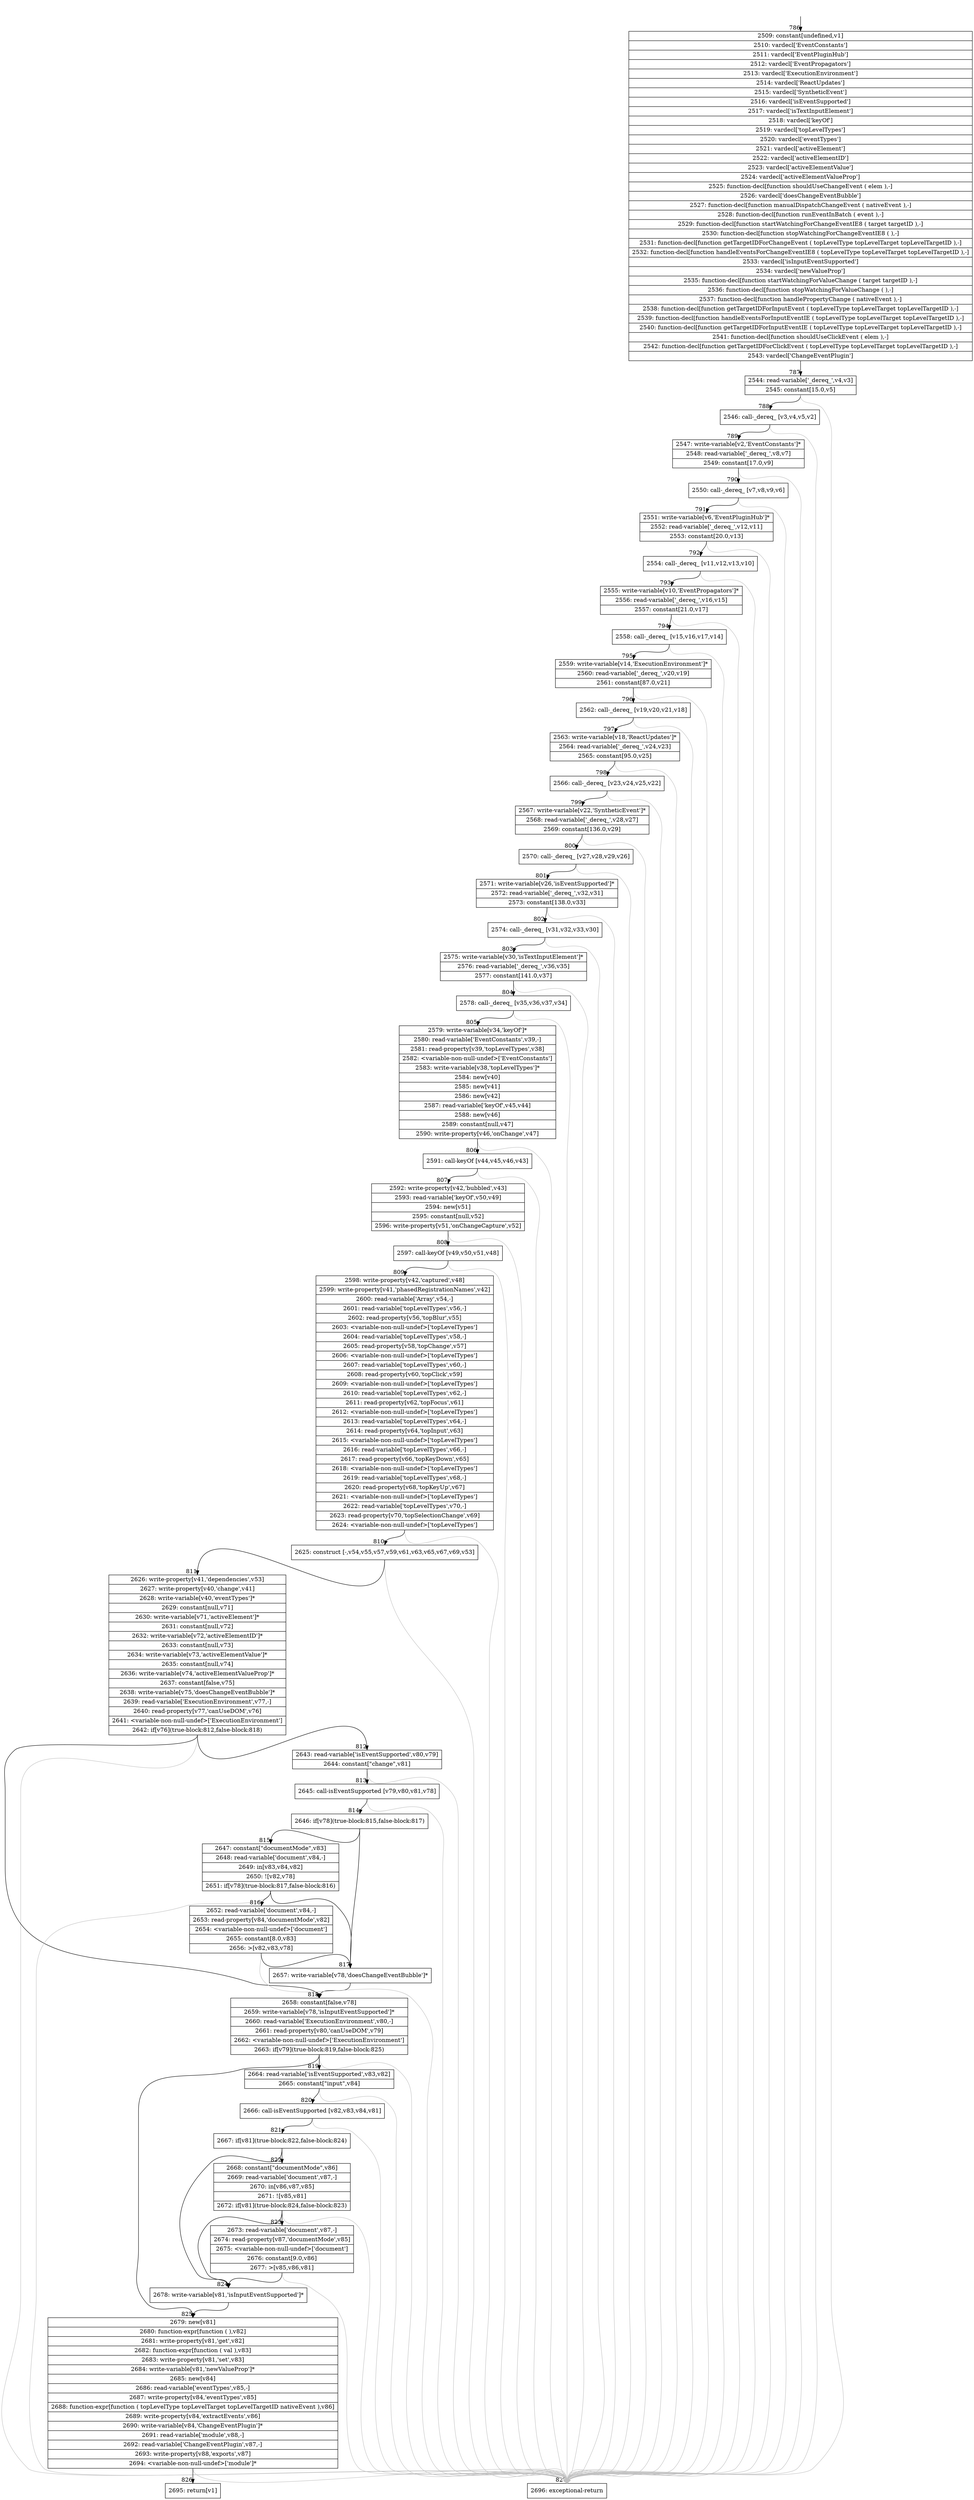 digraph {
rankdir="TD"
BB_entry41[shape=none,label=""];
BB_entry41 -> BB786 [tailport=s, headport=n, headlabel="    786"]
BB786 [shape=record label="{2509: constant[undefined,v1]|2510: vardecl['EventConstants']|2511: vardecl['EventPluginHub']|2512: vardecl['EventPropagators']|2513: vardecl['ExecutionEnvironment']|2514: vardecl['ReactUpdates']|2515: vardecl['SyntheticEvent']|2516: vardecl['isEventSupported']|2517: vardecl['isTextInputElement']|2518: vardecl['keyOf']|2519: vardecl['topLevelTypes']|2520: vardecl['eventTypes']|2521: vardecl['activeElement']|2522: vardecl['activeElementID']|2523: vardecl['activeElementValue']|2524: vardecl['activeElementValueProp']|2525: function-decl[function shouldUseChangeEvent ( elem ),-]|2526: vardecl['doesChangeEventBubble']|2527: function-decl[function manualDispatchChangeEvent ( nativeEvent ),-]|2528: function-decl[function runEventInBatch ( event ),-]|2529: function-decl[function startWatchingForChangeEventIE8 ( target targetID ),-]|2530: function-decl[function stopWatchingForChangeEventIE8 ( ),-]|2531: function-decl[function getTargetIDForChangeEvent ( topLevelType topLevelTarget topLevelTargetID ),-]|2532: function-decl[function handleEventsForChangeEventIE8 ( topLevelType topLevelTarget topLevelTargetID ),-]|2533: vardecl['isInputEventSupported']|2534: vardecl['newValueProp']|2535: function-decl[function startWatchingForValueChange ( target targetID ),-]|2536: function-decl[function stopWatchingForValueChange ( ),-]|2537: function-decl[function handlePropertyChange ( nativeEvent ),-]|2538: function-decl[function getTargetIDForInputEvent ( topLevelType topLevelTarget topLevelTargetID ),-]|2539: function-decl[function handleEventsForInputEventIE ( topLevelType topLevelTarget topLevelTargetID ),-]|2540: function-decl[function getTargetIDForInputEventIE ( topLevelType topLevelTarget topLevelTargetID ),-]|2541: function-decl[function shouldUseClickEvent ( elem ),-]|2542: function-decl[function getTargetIDForClickEvent ( topLevelType topLevelTarget topLevelTargetID ),-]|2543: vardecl['ChangeEventPlugin']}" ] 
BB786 -> BB787 [tailport=s, headport=n, headlabel="      787"]
BB787 [shape=record label="{2544: read-variable['_dereq_',v4,v3]|2545: constant[15.0,v5]}" ] 
BB787 -> BB788 [tailport=s, headport=n, headlabel="      788"]
BB787 -> BB827 [tailport=s, headport=n, color=gray, headlabel="      827"]
BB788 [shape=record label="{2546: call-_dereq_ [v3,v4,v5,v2]}" ] 
BB788 -> BB789 [tailport=s, headport=n, headlabel="      789"]
BB788 -> BB827 [tailport=s, headport=n, color=gray]
BB789 [shape=record label="{2547: write-variable[v2,'EventConstants']*|2548: read-variable['_dereq_',v8,v7]|2549: constant[17.0,v9]}" ] 
BB789 -> BB790 [tailport=s, headport=n, headlabel="      790"]
BB789 -> BB827 [tailport=s, headport=n, color=gray]
BB790 [shape=record label="{2550: call-_dereq_ [v7,v8,v9,v6]}" ] 
BB790 -> BB791 [tailport=s, headport=n, headlabel="      791"]
BB790 -> BB827 [tailport=s, headport=n, color=gray]
BB791 [shape=record label="{2551: write-variable[v6,'EventPluginHub']*|2552: read-variable['_dereq_',v12,v11]|2553: constant[20.0,v13]}" ] 
BB791 -> BB792 [tailport=s, headport=n, headlabel="      792"]
BB791 -> BB827 [tailport=s, headport=n, color=gray]
BB792 [shape=record label="{2554: call-_dereq_ [v11,v12,v13,v10]}" ] 
BB792 -> BB793 [tailport=s, headport=n, headlabel="      793"]
BB792 -> BB827 [tailport=s, headport=n, color=gray]
BB793 [shape=record label="{2555: write-variable[v10,'EventPropagators']*|2556: read-variable['_dereq_',v16,v15]|2557: constant[21.0,v17]}" ] 
BB793 -> BB794 [tailport=s, headport=n, headlabel="      794"]
BB793 -> BB827 [tailport=s, headport=n, color=gray]
BB794 [shape=record label="{2558: call-_dereq_ [v15,v16,v17,v14]}" ] 
BB794 -> BB795 [tailport=s, headport=n, headlabel="      795"]
BB794 -> BB827 [tailport=s, headport=n, color=gray]
BB795 [shape=record label="{2559: write-variable[v14,'ExecutionEnvironment']*|2560: read-variable['_dereq_',v20,v19]|2561: constant[87.0,v21]}" ] 
BB795 -> BB796 [tailport=s, headport=n, headlabel="      796"]
BB795 -> BB827 [tailport=s, headport=n, color=gray]
BB796 [shape=record label="{2562: call-_dereq_ [v19,v20,v21,v18]}" ] 
BB796 -> BB797 [tailport=s, headport=n, headlabel="      797"]
BB796 -> BB827 [tailport=s, headport=n, color=gray]
BB797 [shape=record label="{2563: write-variable[v18,'ReactUpdates']*|2564: read-variable['_dereq_',v24,v23]|2565: constant[95.0,v25]}" ] 
BB797 -> BB798 [tailport=s, headport=n, headlabel="      798"]
BB797 -> BB827 [tailport=s, headport=n, color=gray]
BB798 [shape=record label="{2566: call-_dereq_ [v23,v24,v25,v22]}" ] 
BB798 -> BB799 [tailport=s, headport=n, headlabel="      799"]
BB798 -> BB827 [tailport=s, headport=n, color=gray]
BB799 [shape=record label="{2567: write-variable[v22,'SyntheticEvent']*|2568: read-variable['_dereq_',v28,v27]|2569: constant[136.0,v29]}" ] 
BB799 -> BB800 [tailport=s, headport=n, headlabel="      800"]
BB799 -> BB827 [tailport=s, headport=n, color=gray]
BB800 [shape=record label="{2570: call-_dereq_ [v27,v28,v29,v26]}" ] 
BB800 -> BB801 [tailport=s, headport=n, headlabel="      801"]
BB800 -> BB827 [tailport=s, headport=n, color=gray]
BB801 [shape=record label="{2571: write-variable[v26,'isEventSupported']*|2572: read-variable['_dereq_',v32,v31]|2573: constant[138.0,v33]}" ] 
BB801 -> BB802 [tailport=s, headport=n, headlabel="      802"]
BB801 -> BB827 [tailport=s, headport=n, color=gray]
BB802 [shape=record label="{2574: call-_dereq_ [v31,v32,v33,v30]}" ] 
BB802 -> BB803 [tailport=s, headport=n, headlabel="      803"]
BB802 -> BB827 [tailport=s, headport=n, color=gray]
BB803 [shape=record label="{2575: write-variable[v30,'isTextInputElement']*|2576: read-variable['_dereq_',v36,v35]|2577: constant[141.0,v37]}" ] 
BB803 -> BB804 [tailport=s, headport=n, headlabel="      804"]
BB803 -> BB827 [tailport=s, headport=n, color=gray]
BB804 [shape=record label="{2578: call-_dereq_ [v35,v36,v37,v34]}" ] 
BB804 -> BB805 [tailport=s, headport=n, headlabel="      805"]
BB804 -> BB827 [tailport=s, headport=n, color=gray]
BB805 [shape=record label="{2579: write-variable[v34,'keyOf']*|2580: read-variable['EventConstants',v39,-]|2581: read-property[v39,'topLevelTypes',v38]|2582: \<variable-non-null-undef\>['EventConstants']|2583: write-variable[v38,'topLevelTypes']*|2584: new[v40]|2585: new[v41]|2586: new[v42]|2587: read-variable['keyOf',v45,v44]|2588: new[v46]|2589: constant[null,v47]|2590: write-property[v46,'onChange',v47]}" ] 
BB805 -> BB806 [tailport=s, headport=n, headlabel="      806"]
BB805 -> BB827 [tailport=s, headport=n, color=gray]
BB806 [shape=record label="{2591: call-keyOf [v44,v45,v46,v43]}" ] 
BB806 -> BB807 [tailport=s, headport=n, headlabel="      807"]
BB806 -> BB827 [tailport=s, headport=n, color=gray]
BB807 [shape=record label="{2592: write-property[v42,'bubbled',v43]|2593: read-variable['keyOf',v50,v49]|2594: new[v51]|2595: constant[null,v52]|2596: write-property[v51,'onChangeCapture',v52]}" ] 
BB807 -> BB808 [tailport=s, headport=n, headlabel="      808"]
BB807 -> BB827 [tailport=s, headport=n, color=gray]
BB808 [shape=record label="{2597: call-keyOf [v49,v50,v51,v48]}" ] 
BB808 -> BB809 [tailport=s, headport=n, headlabel="      809"]
BB808 -> BB827 [tailport=s, headport=n, color=gray]
BB809 [shape=record label="{2598: write-property[v42,'captured',v48]|2599: write-property[v41,'phasedRegistrationNames',v42]|2600: read-variable['Array',v54,-]|2601: read-variable['topLevelTypes',v56,-]|2602: read-property[v56,'topBlur',v55]|2603: \<variable-non-null-undef\>['topLevelTypes']|2604: read-variable['topLevelTypes',v58,-]|2605: read-property[v58,'topChange',v57]|2606: \<variable-non-null-undef\>['topLevelTypes']|2607: read-variable['topLevelTypes',v60,-]|2608: read-property[v60,'topClick',v59]|2609: \<variable-non-null-undef\>['topLevelTypes']|2610: read-variable['topLevelTypes',v62,-]|2611: read-property[v62,'topFocus',v61]|2612: \<variable-non-null-undef\>['topLevelTypes']|2613: read-variable['topLevelTypes',v64,-]|2614: read-property[v64,'topInput',v63]|2615: \<variable-non-null-undef\>['topLevelTypes']|2616: read-variable['topLevelTypes',v66,-]|2617: read-property[v66,'topKeyDown',v65]|2618: \<variable-non-null-undef\>['topLevelTypes']|2619: read-variable['topLevelTypes',v68,-]|2620: read-property[v68,'topKeyUp',v67]|2621: \<variable-non-null-undef\>['topLevelTypes']|2622: read-variable['topLevelTypes',v70,-]|2623: read-property[v70,'topSelectionChange',v69]|2624: \<variable-non-null-undef\>['topLevelTypes']}" ] 
BB809 -> BB810 [tailport=s, headport=n, headlabel="      810"]
BB809 -> BB827 [tailport=s, headport=n, color=gray]
BB810 [shape=record label="{2625: construct [-,v54,v55,v57,v59,v61,v63,v65,v67,v69,v53]}" ] 
BB810 -> BB811 [tailport=s, headport=n, headlabel="      811"]
BB810 -> BB827 [tailport=s, headport=n, color=gray]
BB811 [shape=record label="{2626: write-property[v41,'dependencies',v53]|2627: write-property[v40,'change',v41]|2628: write-variable[v40,'eventTypes']*|2629: constant[null,v71]|2630: write-variable[v71,'activeElement']*|2631: constant[null,v72]|2632: write-variable[v72,'activeElementID']*|2633: constant[null,v73]|2634: write-variable[v73,'activeElementValue']*|2635: constant[null,v74]|2636: write-variable[v74,'activeElementValueProp']*|2637: constant[false,v75]|2638: write-variable[v75,'doesChangeEventBubble']*|2639: read-variable['ExecutionEnvironment',v77,-]|2640: read-property[v77,'canUseDOM',v76]|2641: \<variable-non-null-undef\>['ExecutionEnvironment']|2642: if[v76](true-block:812,false-block:818)}" ] 
BB811 -> BB812 [tailport=s, headport=n, headlabel="      812"]
BB811 -> BB818 [tailport=s, headport=n, headlabel="      818"]
BB811 -> BB827 [tailport=s, headport=n, color=gray]
BB812 [shape=record label="{2643: read-variable['isEventSupported',v80,v79]|2644: constant[\"change\",v81]}" ] 
BB812 -> BB813 [tailport=s, headport=n, headlabel="      813"]
BB812 -> BB827 [tailport=s, headport=n, color=gray]
BB813 [shape=record label="{2645: call-isEventSupported [v79,v80,v81,v78]}" ] 
BB813 -> BB814 [tailport=s, headport=n, headlabel="      814"]
BB813 -> BB827 [tailport=s, headport=n, color=gray]
BB814 [shape=record label="{2646: if[v78](true-block:815,false-block:817)}" ] 
BB814 -> BB817 [tailport=s, headport=n, headlabel="      817"]
BB814 -> BB815 [tailport=s, headport=n, headlabel="      815"]
BB815 [shape=record label="{2647: constant[\"documentMode\",v83]|2648: read-variable['document',v84,-]|2649: in[v83,v84,v82]|2650: ![v82,v78]|2651: if[v78](true-block:817,false-block:816)}" ] 
BB815 -> BB817 [tailport=s, headport=n]
BB815 -> BB816 [tailport=s, headport=n, headlabel="      816"]
BB815 -> BB827 [tailport=s, headport=n, color=gray]
BB816 [shape=record label="{2652: read-variable['document',v84,-]|2653: read-property[v84,'documentMode',v82]|2654: \<variable-non-null-undef\>['document']|2655: constant[8.0,v83]|2656: \>[v82,v83,v78]}" ] 
BB816 -> BB817 [tailport=s, headport=n]
BB816 -> BB827 [tailport=s, headport=n, color=gray]
BB817 [shape=record label="{2657: write-variable[v78,'doesChangeEventBubble']*}" ] 
BB817 -> BB818 [tailport=s, headport=n]
BB818 [shape=record label="{2658: constant[false,v78]|2659: write-variable[v78,'isInputEventSupported']*|2660: read-variable['ExecutionEnvironment',v80,-]|2661: read-property[v80,'canUseDOM',v79]|2662: \<variable-non-null-undef\>['ExecutionEnvironment']|2663: if[v79](true-block:819,false-block:825)}" ] 
BB818 -> BB819 [tailport=s, headport=n, headlabel="      819"]
BB818 -> BB825 [tailport=s, headport=n, headlabel="      825"]
BB818 -> BB827 [tailport=s, headport=n, color=gray]
BB819 [shape=record label="{2664: read-variable['isEventSupported',v83,v82]|2665: constant[\"input\",v84]}" ] 
BB819 -> BB820 [tailport=s, headport=n, headlabel="      820"]
BB819 -> BB827 [tailport=s, headport=n, color=gray]
BB820 [shape=record label="{2666: call-isEventSupported [v82,v83,v84,v81]}" ] 
BB820 -> BB821 [tailport=s, headport=n, headlabel="      821"]
BB820 -> BB827 [tailport=s, headport=n, color=gray]
BB821 [shape=record label="{2667: if[v81](true-block:822,false-block:824)}" ] 
BB821 -> BB824 [tailport=s, headport=n, headlabel="      824"]
BB821 -> BB822 [tailport=s, headport=n, headlabel="      822"]
BB822 [shape=record label="{2668: constant[\"documentMode\",v86]|2669: read-variable['document',v87,-]|2670: in[v86,v87,v85]|2671: ![v85,v81]|2672: if[v81](true-block:824,false-block:823)}" ] 
BB822 -> BB824 [tailport=s, headport=n]
BB822 -> BB823 [tailport=s, headport=n, headlabel="      823"]
BB822 -> BB827 [tailport=s, headport=n, color=gray]
BB823 [shape=record label="{2673: read-variable['document',v87,-]|2674: read-property[v87,'documentMode',v85]|2675: \<variable-non-null-undef\>['document']|2676: constant[9.0,v86]|2677: \>[v85,v86,v81]}" ] 
BB823 -> BB824 [tailport=s, headport=n]
BB823 -> BB827 [tailport=s, headport=n, color=gray]
BB824 [shape=record label="{2678: write-variable[v81,'isInputEventSupported']*}" ] 
BB824 -> BB825 [tailport=s, headport=n]
BB825 [shape=record label="{2679: new[v81]|2680: function-expr[function ( ),v82]|2681: write-property[v81,'get',v82]|2682: function-expr[function ( val ),v83]|2683: write-property[v81,'set',v83]|2684: write-variable[v81,'newValueProp']*|2685: new[v84]|2686: read-variable['eventTypes',v85,-]|2687: write-property[v84,'eventTypes',v85]|2688: function-expr[function ( topLevelType topLevelTarget topLevelTargetID nativeEvent ),v86]|2689: write-property[v84,'extractEvents',v86]|2690: write-variable[v84,'ChangeEventPlugin']*|2691: read-variable['module',v88,-]|2692: read-variable['ChangeEventPlugin',v87,-]|2693: write-property[v88,'exports',v87]|2694: \<variable-non-null-undef\>['module']*}" ] 
BB825 -> BB826 [tailport=s, headport=n, headlabel="      826"]
BB825 -> BB827 [tailport=s, headport=n, color=gray]
BB826 [shape=record label="{2695: return[v1]}" ] 
BB827 [shape=record label="{2696: exceptional-return}" ] 
//#$~ 1459
}
